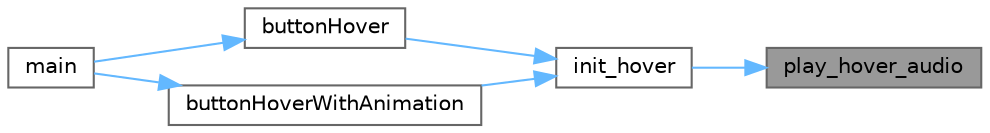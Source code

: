 digraph "play_hover_audio"
{
 // LATEX_PDF_SIZE
  bgcolor="transparent";
  edge [fontname=Helvetica,fontsize=10,labelfontname=Helvetica,labelfontsize=10];
  node [fontname=Helvetica,fontsize=10,shape=box,height=0.2,width=0.4];
  rankdir="RL";
  Node1 [label="play_hover_audio",height=0.2,width=0.4,color="gray40", fillcolor="grey60", style="filled", fontcolor="black",tooltip=" "];
  Node1 -> Node2 [dir="back",color="steelblue1",style="solid"];
  Node2 [label="init_hover",height=0.2,width=0.4,color="grey40", fillcolor="white", style="filled",URL="$sound_8c.html#a57b4724b83449e52bba882dfcf33adbd",tooltip=" "];
  Node2 -> Node3 [dir="back",color="steelblue1",style="solid"];
  Node3 [label="buttonHover",height=0.2,width=0.4,color="grey40", fillcolor="white", style="filled",URL="$main_8c.html#ae2ef131da56513e4d2954bf3258a3b6c",tooltip="Affiche la texture de survol du bouton demandé en dans le menu souhaité."];
  Node3 -> Node4 [dir="back",color="steelblue1",style="solid"];
  Node4 [label="main",height=0.2,width=0.4,color="grey40", fillcolor="white", style="filled",URL="$main_8c.html#a0ddf1224851353fc92bfbff6f499fa97",tooltip="Programme principal."];
  Node2 -> Node5 [dir="back",color="steelblue1",style="solid"];
  Node5 [label="buttonHoverWithAnimation",height=0.2,width=0.4,color="grey40", fillcolor="white", style="filled",URL="$main_8c.html#ad750745b62d5f011d94bc69c00429e24",tooltip="Affiche la texture de survol avec animation du bouton demandé en dans le menu souhaité."];
  Node5 -> Node4 [dir="back",color="steelblue1",style="solid"];
}
